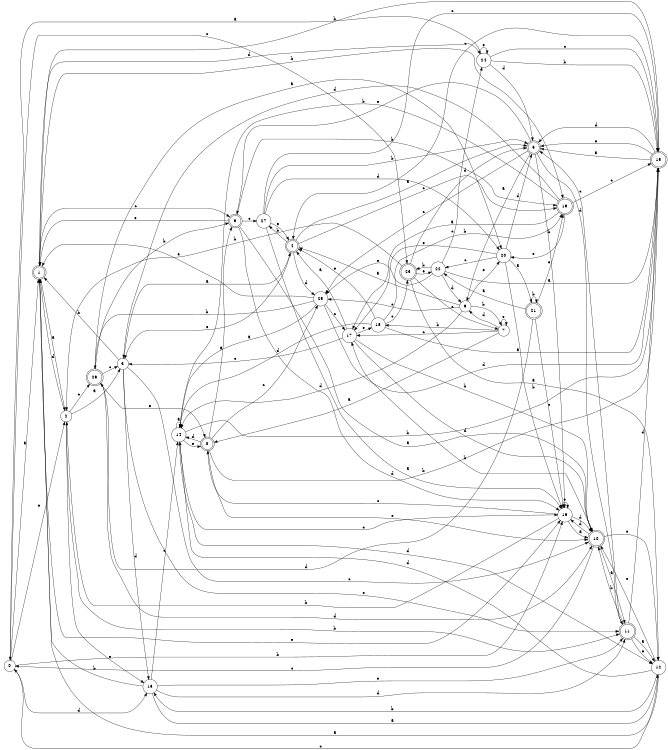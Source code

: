 digraph n23_6 {
__start0 [label="" shape="none"];

rankdir=LR;
size="8,5";

s0 [style="filled", color="black", fillcolor="white" shape="circle", label="0"];
s1 [style="rounded,filled", color="black", fillcolor="white" shape="doublecircle", label="1"];
s2 [style="filled", color="black", fillcolor="white" shape="circle", label="2"];
s3 [style="filled", color="black", fillcolor="white" shape="circle", label="3"];
s4 [style="rounded,filled", color="black", fillcolor="white" shape="doublecircle", label="4"];
s5 [style="rounded,filled", color="black", fillcolor="white" shape="doublecircle", label="5"];
s6 [style="filled", color="black", fillcolor="white" shape="circle", label="6"];
s7 [style="filled", color="black", fillcolor="white" shape="circle", label="7"];
s8 [style="rounded,filled", color="black", fillcolor="white" shape="doublecircle", label="8"];
s9 [style="rounded,filled", color="black", fillcolor="white" shape="doublecircle", label="9"];
s10 [style="rounded,filled", color="black", fillcolor="white" shape="doublecircle", label="10"];
s11 [style="rounded,filled", color="black", fillcolor="white" shape="doublecircle", label="11"];
s12 [style="filled", color="black", fillcolor="white" shape="circle", label="12"];
s13 [style="filled", color="black", fillcolor="white" shape="circle", label="13"];
s14 [style="filled", color="black", fillcolor="white" shape="circle", label="14"];
s15 [style="rounded,filled", color="black", fillcolor="white" shape="doublecircle", label="15"];
s16 [style="filled", color="black", fillcolor="white" shape="circle", label="16"];
s17 [style="filled", color="black", fillcolor="white" shape="circle", label="17"];
s18 [style="filled", color="black", fillcolor="white" shape="circle", label="18"];
s19 [style="rounded,filled", color="black", fillcolor="white" shape="doublecircle", label="19"];
s20 [style="filled", color="black", fillcolor="white" shape="circle", label="20"];
s21 [style="rounded,filled", color="black", fillcolor="white" shape="doublecircle", label="21"];
s22 [style="filled", color="black", fillcolor="white" shape="circle", label="22"];
s23 [style="rounded,filled", color="black", fillcolor="white" shape="doublecircle", label="23"];
s24 [style="filled", color="black", fillcolor="white" shape="circle", label="24"];
s25 [style="filled", color="black", fillcolor="white" shape="circle", label="25"];
s26 [style="rounded,filled", color="black", fillcolor="white" shape="doublecircle", label="26"];
s27 [style="filled", color="black", fillcolor="white" shape="circle", label="27"];
s0 -> s1 [label="a"];
s0 -> s16 [label="b"];
s0 -> s23 [label="c"];
s0 -> s13 [label="d"];
s0 -> s2 [label="e"];
s1 -> s2 [label="a"];
s1 -> s19 [label="b"];
s1 -> s9 [label="c"];
s1 -> s24 [label="d"];
s1 -> s16 [label="e"];
s2 -> s3 [label="a"];
s2 -> s11 [label="b"];
s2 -> s26 [label="c"];
s2 -> s1 [label="d"];
s2 -> s13 [label="e"];
s3 -> s4 [label="a"];
s3 -> s1 [label="b"];
s3 -> s10 [label="c"];
s3 -> s13 [label="d"];
s3 -> s11 [label="e"];
s4 -> s5 [label="a"];
s4 -> s27 [label="b"];
s4 -> s19 [label="c"];
s4 -> s25 [label="d"];
s4 -> s3 [label="e"];
s5 -> s6 [label="a"];
s5 -> s16 [label="b"];
s5 -> s25 [label="c"];
s5 -> s11 [label="d"];
s5 -> s9 [label="e"];
s6 -> s4 [label="a"];
s6 -> s7 [label="b"];
s6 -> s25 [label="c"];
s6 -> s14 [label="d"];
s6 -> s20 [label="e"];
s7 -> s8 [label="a"];
s7 -> s18 [label="b"];
s7 -> s17 [label="c"];
s7 -> s6 [label="d"];
s7 -> s7 [label="e"];
s8 -> s9 [label="a"];
s8 -> s15 [label="b"];
s8 -> s25 [label="c"];
s8 -> s14 [label="d"];
s8 -> s10 [label="e"];
s9 -> s10 [label="a"];
s9 -> s19 [label="b"];
s9 -> s27 [label="c"];
s9 -> s16 [label="d"];
s9 -> s1 [label="e"];
s10 -> s11 [label="a"];
s10 -> s17 [label="b"];
s10 -> s0 [label="c"];
s10 -> s16 [label="d"];
s10 -> s12 [label="e"];
s11 -> s12 [label="a"];
s11 -> s10 [label="b"];
s11 -> s5 [label="c"];
s11 -> s15 [label="d"];
s11 -> s12 [label="e"];
s12 -> s1 [label="a"];
s12 -> s13 [label="b"];
s12 -> s0 [label="c"];
s12 -> s14 [label="d"];
s12 -> s10 [label="e"];
s13 -> s12 [label="a"];
s13 -> s1 [label="b"];
s13 -> s14 [label="c"];
s13 -> s11 [label="d"];
s13 -> s11 [label="e"];
s14 -> s14 [label="a"];
s14 -> s15 [label="b"];
s14 -> s16 [label="c"];
s14 -> s12 [label="d"];
s14 -> s8 [label="e"];
s15 -> s5 [label="a"];
s15 -> s1 [label="b"];
s15 -> s4 [label="c"];
s15 -> s5 [label="d"];
s15 -> s5 [label="e"];
s16 -> s10 [label="a"];
s16 -> s2 [label="b"];
s16 -> s8 [label="c"];
s16 -> s10 [label="d"];
s16 -> s16 [label="e"];
s17 -> s4 [label="a"];
s17 -> s10 [label="b"];
s17 -> s3 [label="c"];
s17 -> s10 [label="d"];
s17 -> s18 [label="e"];
s18 -> s15 [label="a"];
s18 -> s19 [label="b"];
s18 -> s23 [label="c"];
s18 -> s14 [label="d"];
s18 -> s4 [label="e"];
s19 -> s17 [label="a"];
s19 -> s14 [label="b"];
s19 -> s15 [label="c"];
s19 -> s3 [label="d"];
s19 -> s20 [label="e"];
s20 -> s21 [label="a"];
s20 -> s16 [label="b"];
s20 -> s22 [label="c"];
s20 -> s5 [label="d"];
s20 -> s17 [label="e"];
s21 -> s22 [label="a"];
s21 -> s21 [label="b"];
s21 -> s16 [label="c"];
s21 -> s26 [label="d"];
s21 -> s19 [label="e"];
s22 -> s15 [label="a"];
s22 -> s23 [label="b"];
s22 -> s24 [label="c"];
s22 -> s6 [label="d"];
s22 -> s25 [label="e"];
s23 -> s12 [label="a"];
s23 -> s2 [label="b"];
s23 -> s7 [label="c"];
s23 -> s5 [label="d"];
s23 -> s22 [label="e"];
s24 -> s0 [label="a"];
s24 -> s15 [label="b"];
s24 -> s15 [label="c"];
s24 -> s5 [label="d"];
s24 -> s24 [label="e"];
s25 -> s14 [label="a"];
s25 -> s26 [label="b"];
s25 -> s17 [label="c"];
s25 -> s15 [label="d"];
s25 -> s1 [label="e"];
s26 -> s20 [label="a"];
s26 -> s9 [label="b"];
s26 -> s3 [label="c"];
s26 -> s10 [label="d"];
s26 -> s8 [label="e"];
s27 -> s16 [label="a"];
s27 -> s5 [label="b"];
s27 -> s15 [label="c"];
s27 -> s20 [label="d"];
s27 -> s4 [label="e"];

}